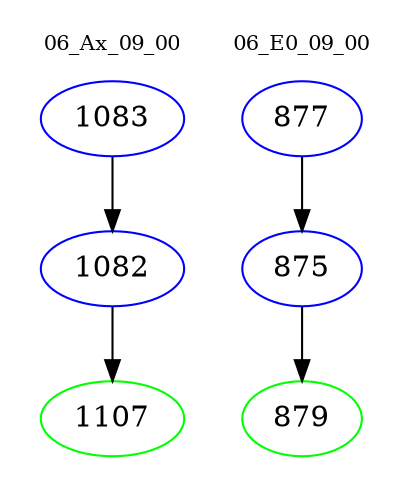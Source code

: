 digraph{
subgraph cluster_0 {
color = white
label = "06_Ax_09_00";
fontsize=10;
T0_1083 [label="1083", color="blue"]
T0_1083 -> T0_1082 [color="black"]
T0_1082 [label="1082", color="blue"]
T0_1082 -> T0_1107 [color="black"]
T0_1107 [label="1107", color="green"]
}
subgraph cluster_1 {
color = white
label = "06_E0_09_00";
fontsize=10;
T1_877 [label="877", color="blue"]
T1_877 -> T1_875 [color="black"]
T1_875 [label="875", color="blue"]
T1_875 -> T1_879 [color="black"]
T1_879 [label="879", color="green"]
}
}
